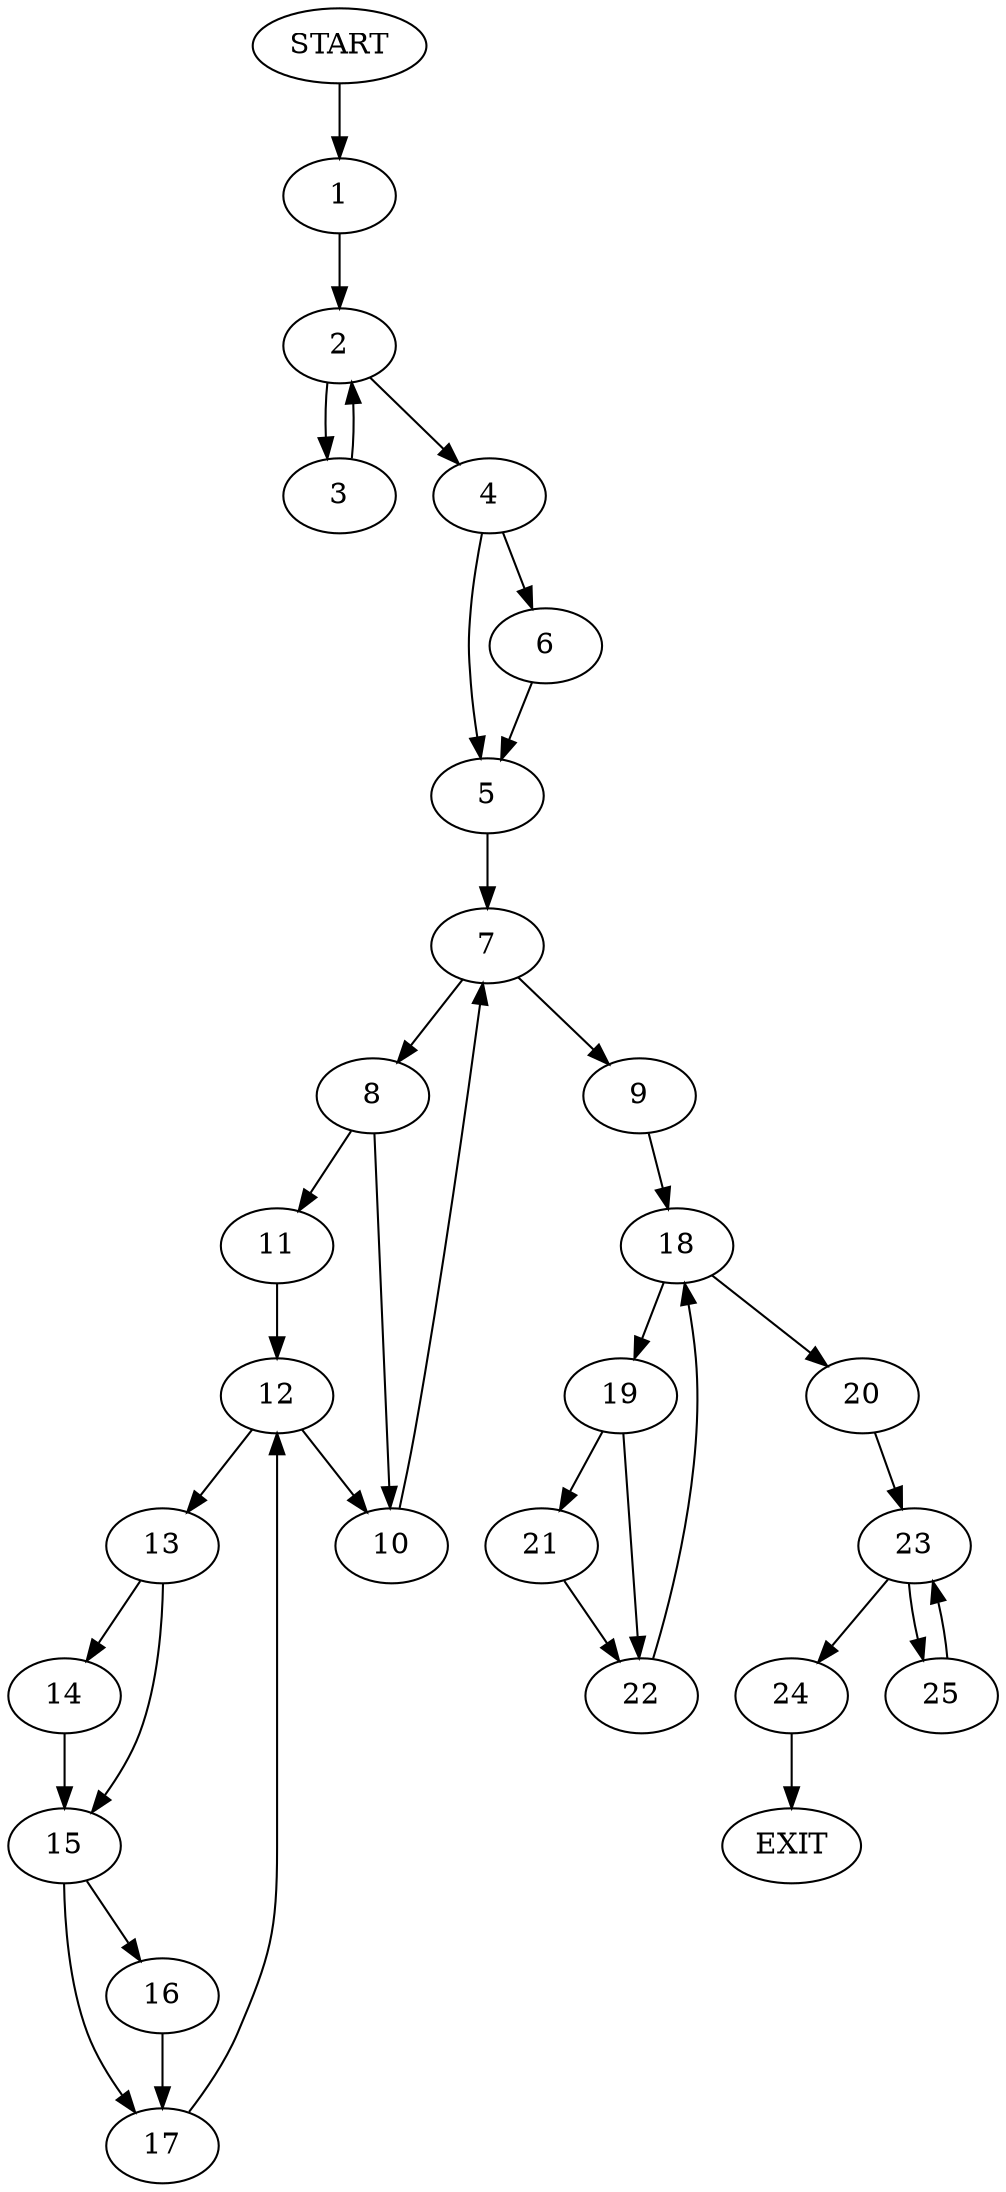 digraph {
0 [label="START"]
26 [label="EXIT"]
0 -> 1
1 -> 2
2 -> 3
2 -> 4
3 -> 2
4 -> 5
4 -> 6
6 -> 5
5 -> 7
7 -> 8
7 -> 9
8 -> 10
8 -> 11
11 -> 12
10 -> 7
12 -> 10
12 -> 13
13 -> 14
13 -> 15
14 -> 15
15 -> 16
15 -> 17
17 -> 12
16 -> 17
9 -> 18
18 -> 19
18 -> 20
19 -> 21
19 -> 22
22 -> 18
21 -> 22
20 -> 23
23 -> 24
23 -> 25
25 -> 23
24 -> 26
}
